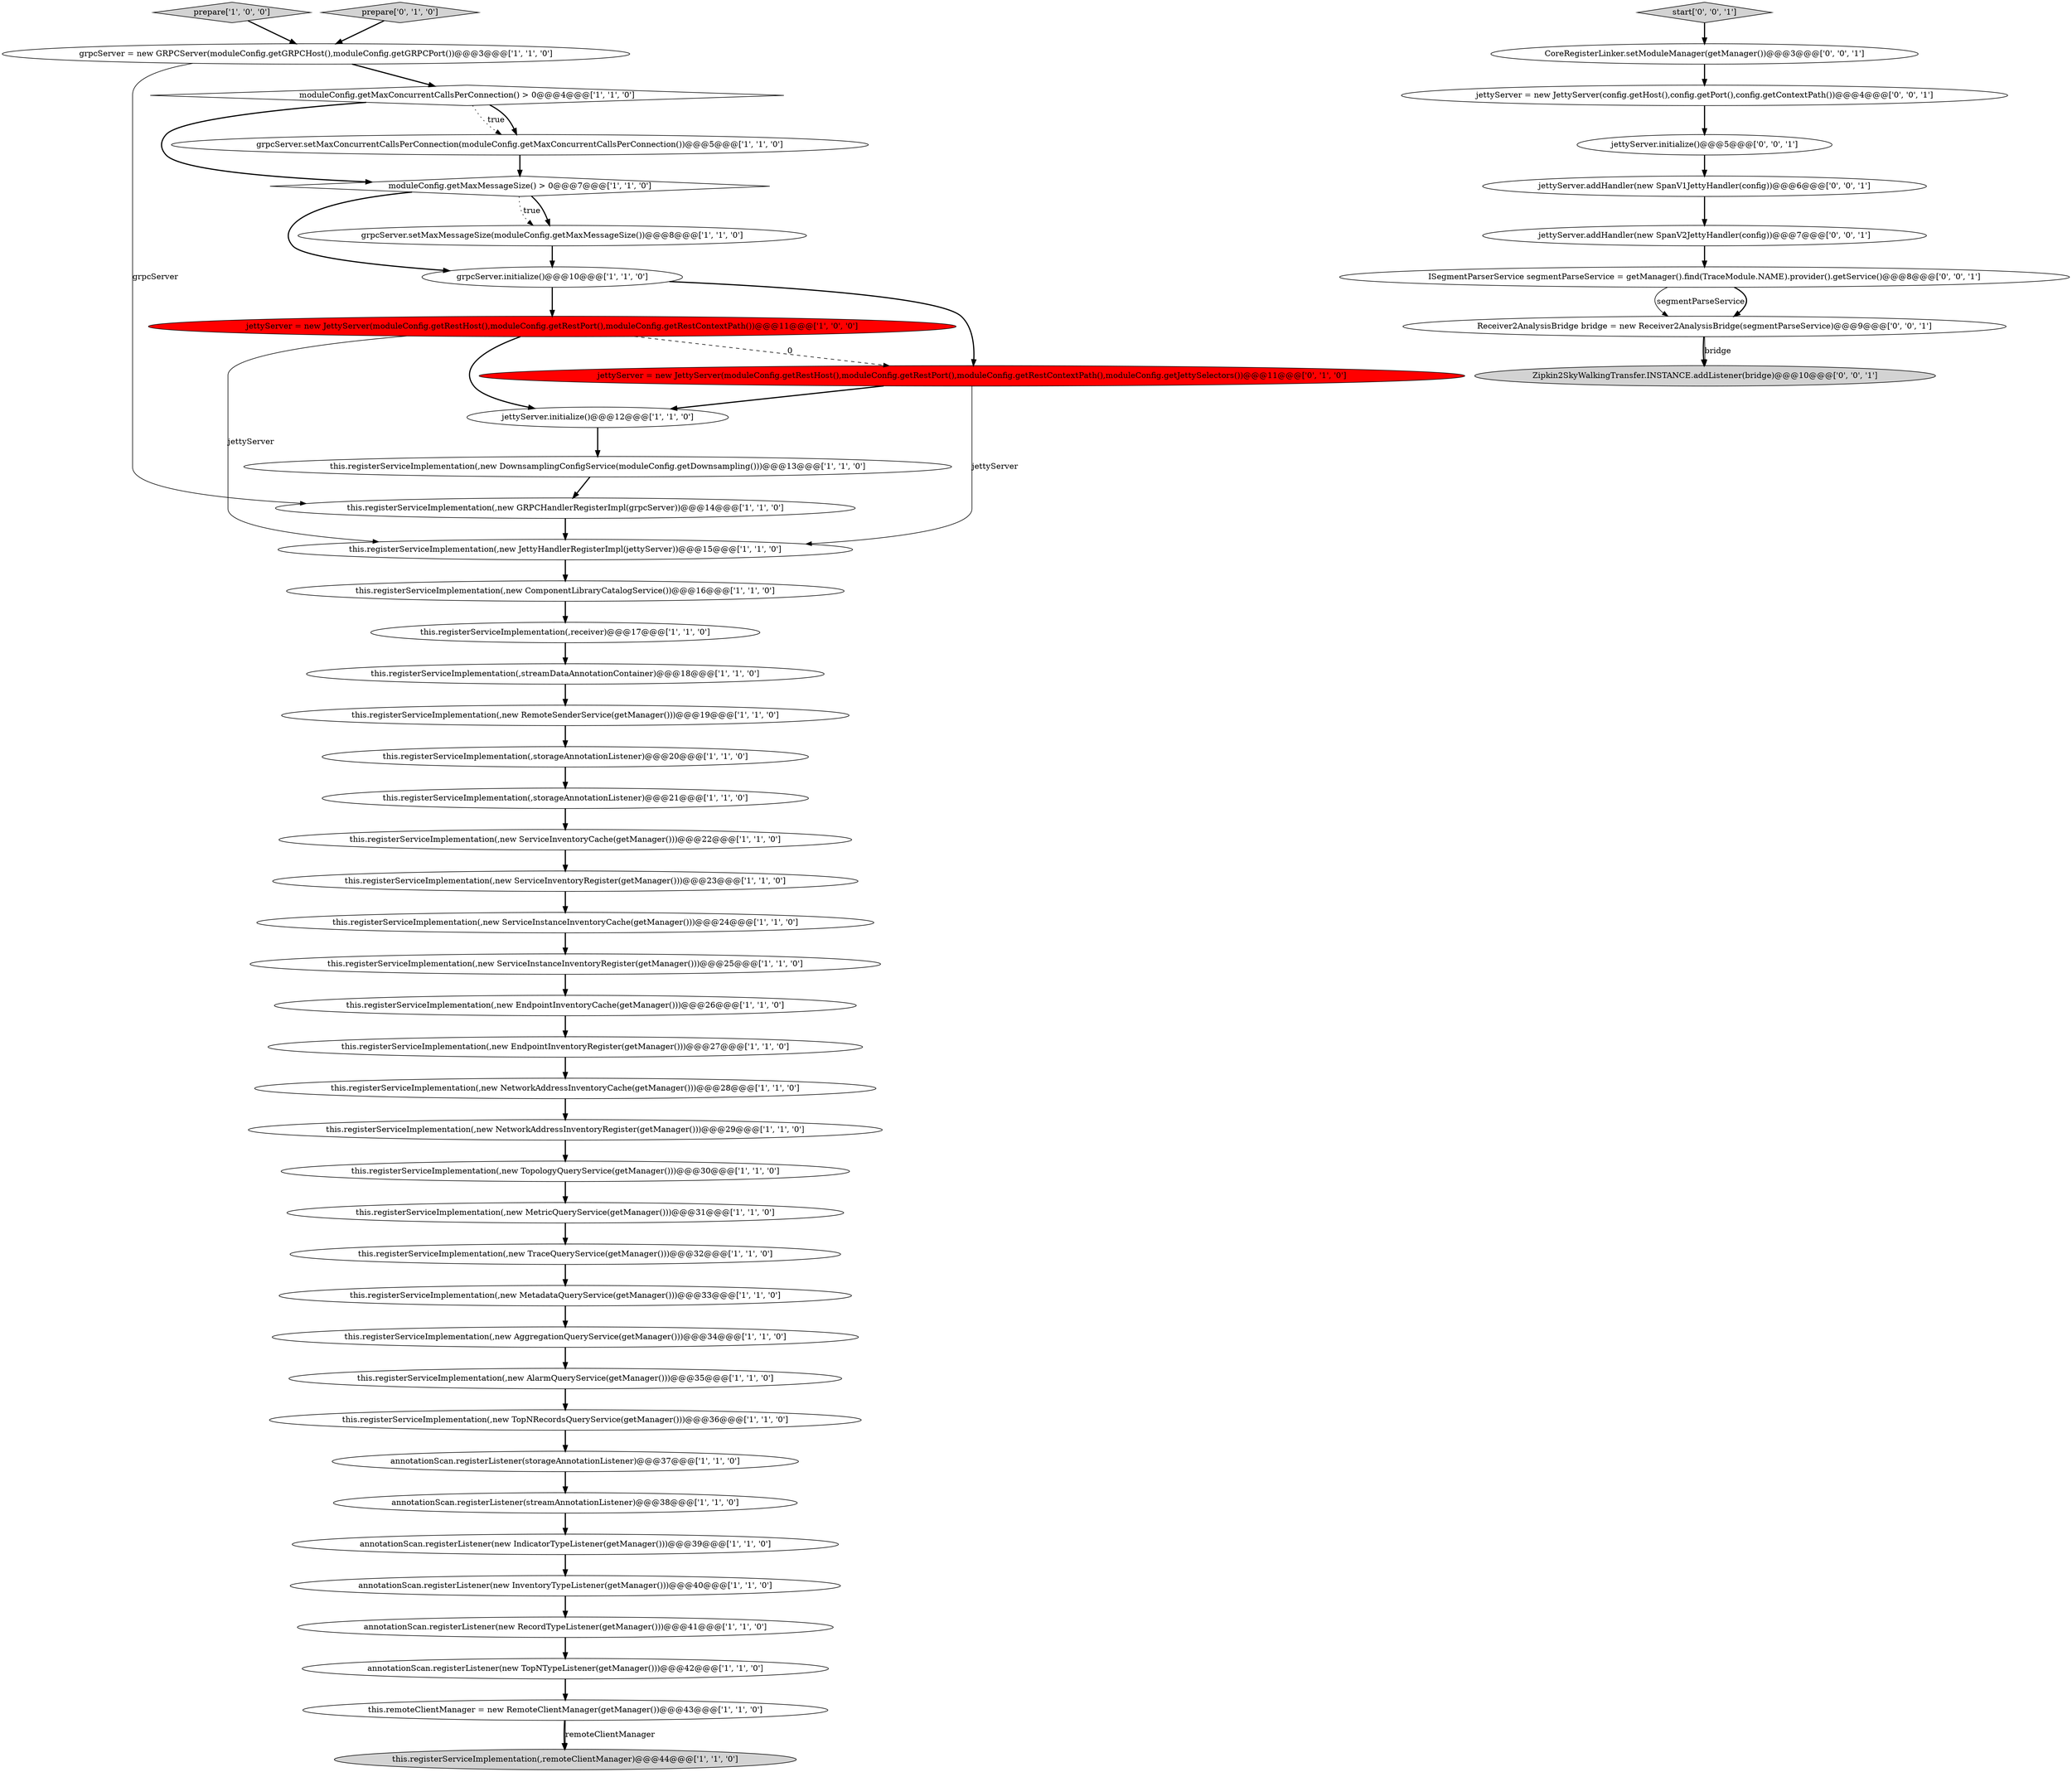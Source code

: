 digraph {
2 [style = filled, label = "this.registerServiceImplementation(,new TopNRecordsQueryService(getManager()))@@@36@@@['1', '1', '0']", fillcolor = white, shape = ellipse image = "AAA0AAABBB1BBB"];
47 [style = filled, label = "jettyServer = new JettyServer(config.getHost(),config.getPort(),config.getContextPath())@@@4@@@['0', '0', '1']", fillcolor = white, shape = ellipse image = "AAA0AAABBB3BBB"];
4 [style = filled, label = "moduleConfig.getMaxConcurrentCallsPerConnection() > 0@@@4@@@['1', '1', '0']", fillcolor = white, shape = diamond image = "AAA0AAABBB1BBB"];
0 [style = filled, label = "grpcServer.initialize()@@@10@@@['1', '1', '0']", fillcolor = white, shape = ellipse image = "AAA0AAABBB1BBB"];
34 [style = filled, label = "this.registerServiceImplementation(,new NetworkAddressInventoryCache(getManager()))@@@28@@@['1', '1', '0']", fillcolor = white, shape = ellipse image = "AAA0AAABBB1BBB"];
23 [style = filled, label = "grpcServer = new GRPCServer(moduleConfig.getGRPCHost(),moduleConfig.getGRPCPort())@@@3@@@['1', '1', '0']", fillcolor = white, shape = ellipse image = "AAA0AAABBB1BBB"];
39 [style = filled, label = "this.registerServiceImplementation(,storageAnnotationListener)@@@20@@@['1', '1', '0']", fillcolor = white, shape = ellipse image = "AAA0AAABBB1BBB"];
10 [style = filled, label = "annotationScan.registerListener(storageAnnotationListener)@@@37@@@['1', '1', '0']", fillcolor = white, shape = ellipse image = "AAA0AAABBB1BBB"];
51 [style = filled, label = "Zipkin2SkyWalkingTransfer.INSTANCE.addListener(bridge)@@@10@@@['0', '0', '1']", fillcolor = lightgray, shape = ellipse image = "AAA0AAABBB3BBB"];
13 [style = filled, label = "this.registerServiceImplementation(,new TopologyQueryService(getManager()))@@@30@@@['1', '1', '0']", fillcolor = white, shape = ellipse image = "AAA0AAABBB1BBB"];
7 [style = filled, label = "this.registerServiceImplementation(,new ServiceInstanceInventoryRegister(getManager()))@@@25@@@['1', '1', '0']", fillcolor = white, shape = ellipse image = "AAA0AAABBB1BBB"];
12 [style = filled, label = "this.registerServiceImplementation(,new EndpointInventoryRegister(getManager()))@@@27@@@['1', '1', '0']", fillcolor = white, shape = ellipse image = "AAA0AAABBB1BBB"];
46 [style = filled, label = "start['0', '0', '1']", fillcolor = lightgray, shape = diamond image = "AAA0AAABBB3BBB"];
27 [style = filled, label = "jettyServer.initialize()@@@12@@@['1', '1', '0']", fillcolor = white, shape = ellipse image = "AAA0AAABBB1BBB"];
1 [style = filled, label = "this.registerServiceImplementation(,storageAnnotationListener)@@@21@@@['1', '1', '0']", fillcolor = white, shape = ellipse image = "AAA0AAABBB1BBB"];
43 [style = filled, label = "CoreRegisterLinker.setModuleManager(getManager())@@@3@@@['0', '0', '1']", fillcolor = white, shape = ellipse image = "AAA0AAABBB3BBB"];
5 [style = filled, label = "jettyServer = new JettyServer(moduleConfig.getRestHost(),moduleConfig.getRestPort(),moduleConfig.getRestContextPath())@@@11@@@['1', '0', '0']", fillcolor = red, shape = ellipse image = "AAA1AAABBB1BBB"];
48 [style = filled, label = "jettyServer.initialize()@@@5@@@['0', '0', '1']", fillcolor = white, shape = ellipse image = "AAA0AAABBB3BBB"];
42 [style = filled, label = "jettyServer = new JettyServer(moduleConfig.getRestHost(),moduleConfig.getRestPort(),moduleConfig.getRestContextPath(),moduleConfig.getJettySelectors())@@@11@@@['0', '1', '0']", fillcolor = red, shape = ellipse image = "AAA1AAABBB2BBB"];
30 [style = filled, label = "grpcServer.setMaxConcurrentCallsPerConnection(moduleConfig.getMaxConcurrentCallsPerConnection())@@@5@@@['1', '1', '0']", fillcolor = white, shape = ellipse image = "AAA0AAABBB1BBB"];
24 [style = filled, label = "this.registerServiceImplementation(,new ServiceInventoryRegister(getManager()))@@@23@@@['1', '1', '0']", fillcolor = white, shape = ellipse image = "AAA0AAABBB1BBB"];
31 [style = filled, label = "this.registerServiceImplementation(,new ServiceInstanceInventoryCache(getManager()))@@@24@@@['1', '1', '0']", fillcolor = white, shape = ellipse image = "AAA0AAABBB1BBB"];
3 [style = filled, label = "annotationScan.registerListener(new RecordTypeListener(getManager()))@@@41@@@['1', '1', '0']", fillcolor = white, shape = ellipse image = "AAA0AAABBB1BBB"];
22 [style = filled, label = "this.registerServiceImplementation(,new RemoteSenderService(getManager()))@@@19@@@['1', '1', '0']", fillcolor = white, shape = ellipse image = "AAA0AAABBB1BBB"];
11 [style = filled, label = "this.registerServiceImplementation(,new AlarmQueryService(getManager()))@@@35@@@['1', '1', '0']", fillcolor = white, shape = ellipse image = "AAA0AAABBB1BBB"];
33 [style = filled, label = "this.registerServiceImplementation(,new JettyHandlerRegisterImpl(jettyServer))@@@15@@@['1', '1', '0']", fillcolor = white, shape = ellipse image = "AAA0AAABBB1BBB"];
40 [style = filled, label = "moduleConfig.getMaxMessageSize() > 0@@@7@@@['1', '1', '0']", fillcolor = white, shape = diamond image = "AAA0AAABBB1BBB"];
25 [style = filled, label = "this.registerServiceImplementation(,new EndpointInventoryCache(getManager()))@@@26@@@['1', '1', '0']", fillcolor = white, shape = ellipse image = "AAA0AAABBB1BBB"];
14 [style = filled, label = "this.registerServiceImplementation(,new DownsamplingConfigService(moduleConfig.getDownsampling()))@@@13@@@['1', '1', '0']", fillcolor = white, shape = ellipse image = "AAA0AAABBB1BBB"];
18 [style = filled, label = "this.registerServiceImplementation(,new AggregationQueryService(getManager()))@@@34@@@['1', '1', '0']", fillcolor = white, shape = ellipse image = "AAA0AAABBB1BBB"];
17 [style = filled, label = "this.registerServiceImplementation(,new MetadataQueryService(getManager()))@@@33@@@['1', '1', '0']", fillcolor = white, shape = ellipse image = "AAA0AAABBB1BBB"];
21 [style = filled, label = "prepare['1', '0', '0']", fillcolor = lightgray, shape = diamond image = "AAA0AAABBB1BBB"];
26 [style = filled, label = "this.registerServiceImplementation(,new GRPCHandlerRegisterImpl(grpcServer))@@@14@@@['1', '1', '0']", fillcolor = white, shape = ellipse image = "AAA0AAABBB1BBB"];
44 [style = filled, label = "Receiver2AnalysisBridge bridge = new Receiver2AnalysisBridge(segmentParseService)@@@9@@@['0', '0', '1']", fillcolor = white, shape = ellipse image = "AAA0AAABBB3BBB"];
50 [style = filled, label = "jettyServer.addHandler(new SpanV1JettyHandler(config))@@@6@@@['0', '0', '1']", fillcolor = white, shape = ellipse image = "AAA0AAABBB3BBB"];
19 [style = filled, label = "this.registerServiceImplementation(,new ComponentLibraryCatalogService())@@@16@@@['1', '1', '0']", fillcolor = white, shape = ellipse image = "AAA0AAABBB1BBB"];
49 [style = filled, label = "jettyServer.addHandler(new SpanV2JettyHandler(config))@@@7@@@['0', '0', '1']", fillcolor = white, shape = ellipse image = "AAA0AAABBB3BBB"];
36 [style = filled, label = "this.remoteClientManager = new RemoteClientManager(getManager())@@@43@@@['1', '1', '0']", fillcolor = white, shape = ellipse image = "AAA0AAABBB1BBB"];
28 [style = filled, label = "this.registerServiceImplementation(,new ServiceInventoryCache(getManager()))@@@22@@@['1', '1', '0']", fillcolor = white, shape = ellipse image = "AAA0AAABBB1BBB"];
45 [style = filled, label = "ISegmentParserService segmentParseService = getManager().find(TraceModule.NAME).provider().getService()@@@8@@@['0', '0', '1']", fillcolor = white, shape = ellipse image = "AAA0AAABBB3BBB"];
35 [style = filled, label = "annotationScan.registerListener(streamAnnotationListener)@@@38@@@['1', '1', '0']", fillcolor = white, shape = ellipse image = "AAA0AAABBB1BBB"];
38 [style = filled, label = "grpcServer.setMaxMessageSize(moduleConfig.getMaxMessageSize())@@@8@@@['1', '1', '0']", fillcolor = white, shape = ellipse image = "AAA0AAABBB1BBB"];
8 [style = filled, label = "annotationScan.registerListener(new IndicatorTypeListener(getManager()))@@@39@@@['1', '1', '0']", fillcolor = white, shape = ellipse image = "AAA0AAABBB1BBB"];
9 [style = filled, label = "annotationScan.registerListener(new TopNTypeListener(getManager()))@@@42@@@['1', '1', '0']", fillcolor = white, shape = ellipse image = "AAA0AAABBB1BBB"];
41 [style = filled, label = "prepare['0', '1', '0']", fillcolor = lightgray, shape = diamond image = "AAA0AAABBB2BBB"];
20 [style = filled, label = "this.registerServiceImplementation(,new TraceQueryService(getManager()))@@@32@@@['1', '1', '0']", fillcolor = white, shape = ellipse image = "AAA0AAABBB1BBB"];
6 [style = filled, label = "this.registerServiceImplementation(,new NetworkAddressInventoryRegister(getManager()))@@@29@@@['1', '1', '0']", fillcolor = white, shape = ellipse image = "AAA0AAABBB1BBB"];
16 [style = filled, label = "this.registerServiceImplementation(,receiver)@@@17@@@['1', '1', '0']", fillcolor = white, shape = ellipse image = "AAA0AAABBB1BBB"];
29 [style = filled, label = "this.registerServiceImplementation(,new MetricQueryService(getManager()))@@@31@@@['1', '1', '0']", fillcolor = white, shape = ellipse image = "AAA0AAABBB1BBB"];
32 [style = filled, label = "this.registerServiceImplementation(,streamDataAnnotationContainer)@@@18@@@['1', '1', '0']", fillcolor = white, shape = ellipse image = "AAA0AAABBB1BBB"];
37 [style = filled, label = "annotationScan.registerListener(new InventoryTypeListener(getManager()))@@@40@@@['1', '1', '0']", fillcolor = white, shape = ellipse image = "AAA0AAABBB1BBB"];
15 [style = filled, label = "this.registerServiceImplementation(,remoteClientManager)@@@44@@@['1', '1', '0']", fillcolor = lightgray, shape = ellipse image = "AAA0AAABBB1BBB"];
23->26 [style = solid, label="grpcServer"];
4->40 [style = bold, label=""];
49->45 [style = bold, label=""];
32->22 [style = bold, label=""];
20->17 [style = bold, label=""];
5->33 [style = solid, label="jettyServer"];
27->14 [style = bold, label=""];
47->48 [style = bold, label=""];
18->11 [style = bold, label=""];
36->15 [style = bold, label=""];
0->42 [style = bold, label=""];
5->42 [style = dashed, label="0"];
40->0 [style = bold, label=""];
23->4 [style = bold, label=""];
10->35 [style = bold, label=""];
48->50 [style = bold, label=""];
40->38 [style = dotted, label="true"];
12->34 [style = bold, label=""];
16->32 [style = bold, label=""];
40->38 [style = bold, label=""];
2->10 [style = bold, label=""];
45->44 [style = solid, label="segmentParseService"];
45->44 [style = bold, label=""];
42->33 [style = solid, label="jettyServer"];
31->7 [style = bold, label=""];
11->2 [style = bold, label=""];
50->49 [style = bold, label=""];
37->3 [style = bold, label=""];
19->16 [style = bold, label=""];
4->30 [style = dotted, label="true"];
14->26 [style = bold, label=""];
3->9 [style = bold, label=""];
44->51 [style = bold, label=""];
29->20 [style = bold, label=""];
1->28 [style = bold, label=""];
13->29 [style = bold, label=""];
43->47 [style = bold, label=""];
4->30 [style = bold, label=""];
24->31 [style = bold, label=""];
25->12 [style = bold, label=""];
6->13 [style = bold, label=""];
36->15 [style = solid, label="remoteClientManager"];
34->6 [style = bold, label=""];
38->0 [style = bold, label=""];
35->8 [style = bold, label=""];
28->24 [style = bold, label=""];
22->39 [style = bold, label=""];
30->40 [style = bold, label=""];
39->1 [style = bold, label=""];
42->27 [style = bold, label=""];
7->25 [style = bold, label=""];
8->37 [style = bold, label=""];
5->27 [style = bold, label=""];
33->19 [style = bold, label=""];
41->23 [style = bold, label=""];
26->33 [style = bold, label=""];
21->23 [style = bold, label=""];
17->18 [style = bold, label=""];
44->51 [style = solid, label="bridge"];
0->5 [style = bold, label=""];
9->36 [style = bold, label=""];
46->43 [style = bold, label=""];
}
